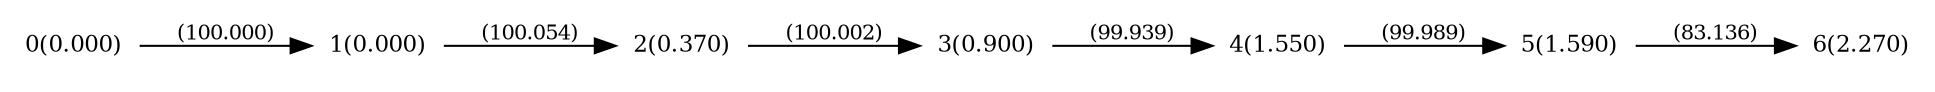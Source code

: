 digraph "graph" {

rankdir="LR";
node [shape=plaintext, fontsize=11];
edge [fontsize=10];

0 [label="0(0.000)"];
1 [label="1(0.000)"];
2 [label="2(0.370)"];
3 [label="3(0.900)"];
4 [label="4(1.550)"];
5 [label="5(1.590)"];
6 [label="6(2.270)"];

0->1 [label="(100.000)"];
1->2 [label="(100.054)"];
2->3 [label="(100.002)"];
3->4 [label="(99.939)"];
4->5 [label="(99.989)"];
5->6 [label="(83.136)"];

}
